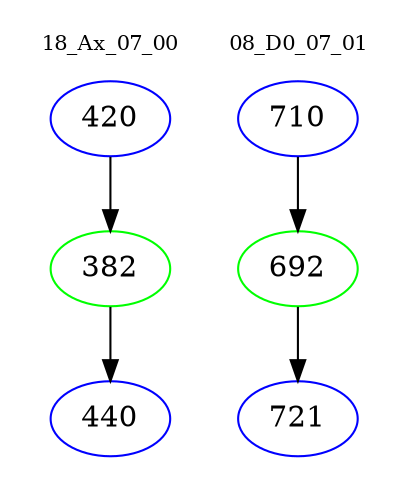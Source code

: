digraph{
subgraph cluster_0 {
color = white
label = "18_Ax_07_00";
fontsize=10;
T0_420 [label="420", color="blue"]
T0_420 -> T0_382 [color="black"]
T0_382 [label="382", color="green"]
T0_382 -> T0_440 [color="black"]
T0_440 [label="440", color="blue"]
}
subgraph cluster_1 {
color = white
label = "08_D0_07_01";
fontsize=10;
T1_710 [label="710", color="blue"]
T1_710 -> T1_692 [color="black"]
T1_692 [label="692", color="green"]
T1_692 -> T1_721 [color="black"]
T1_721 [label="721", color="blue"]
}
}
